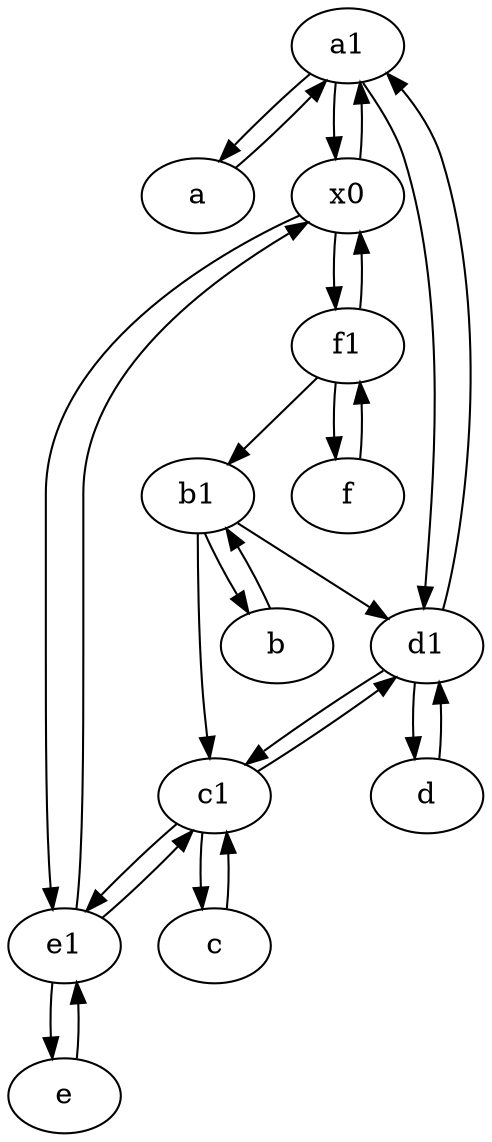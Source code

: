digraph  {
	a1 [pos="40,15!"];
	e1 [pos="25,45!"];
	b [pos="50,20!"];
	d [pos="20,30!"];
	f1;
	b1 [pos="45,20!"];
	a [pos="40,10!"];
	x0;
	c [pos="20,10!"];
	d1 [pos="25,30!"];
	f [pos="15,45!"];
	c1 [pos="30,15!"];
	e [pos="30,50!"];
	b1 -> d1;
	f1 -> f;
	d1 -> d;
	x0 -> a1;
	f1 -> x0;
	a1 -> d1;
	f -> f1;
	b1 -> c1;
	f1 -> b1;
	a -> a1;
	b1 -> b;
	b -> b1;
	c -> c1;
	d1 -> c1;
	e1 -> x0;
	c1 -> e1;
	x0 -> f1;
	a1 -> x0;
	a1 -> a;
	d1 -> a1;
	e -> e1;
	c1 -> d1;
	e1 -> c1;
	e1 -> e;
	c1 -> c;
	d -> d1;
	x0 -> e1;

	}